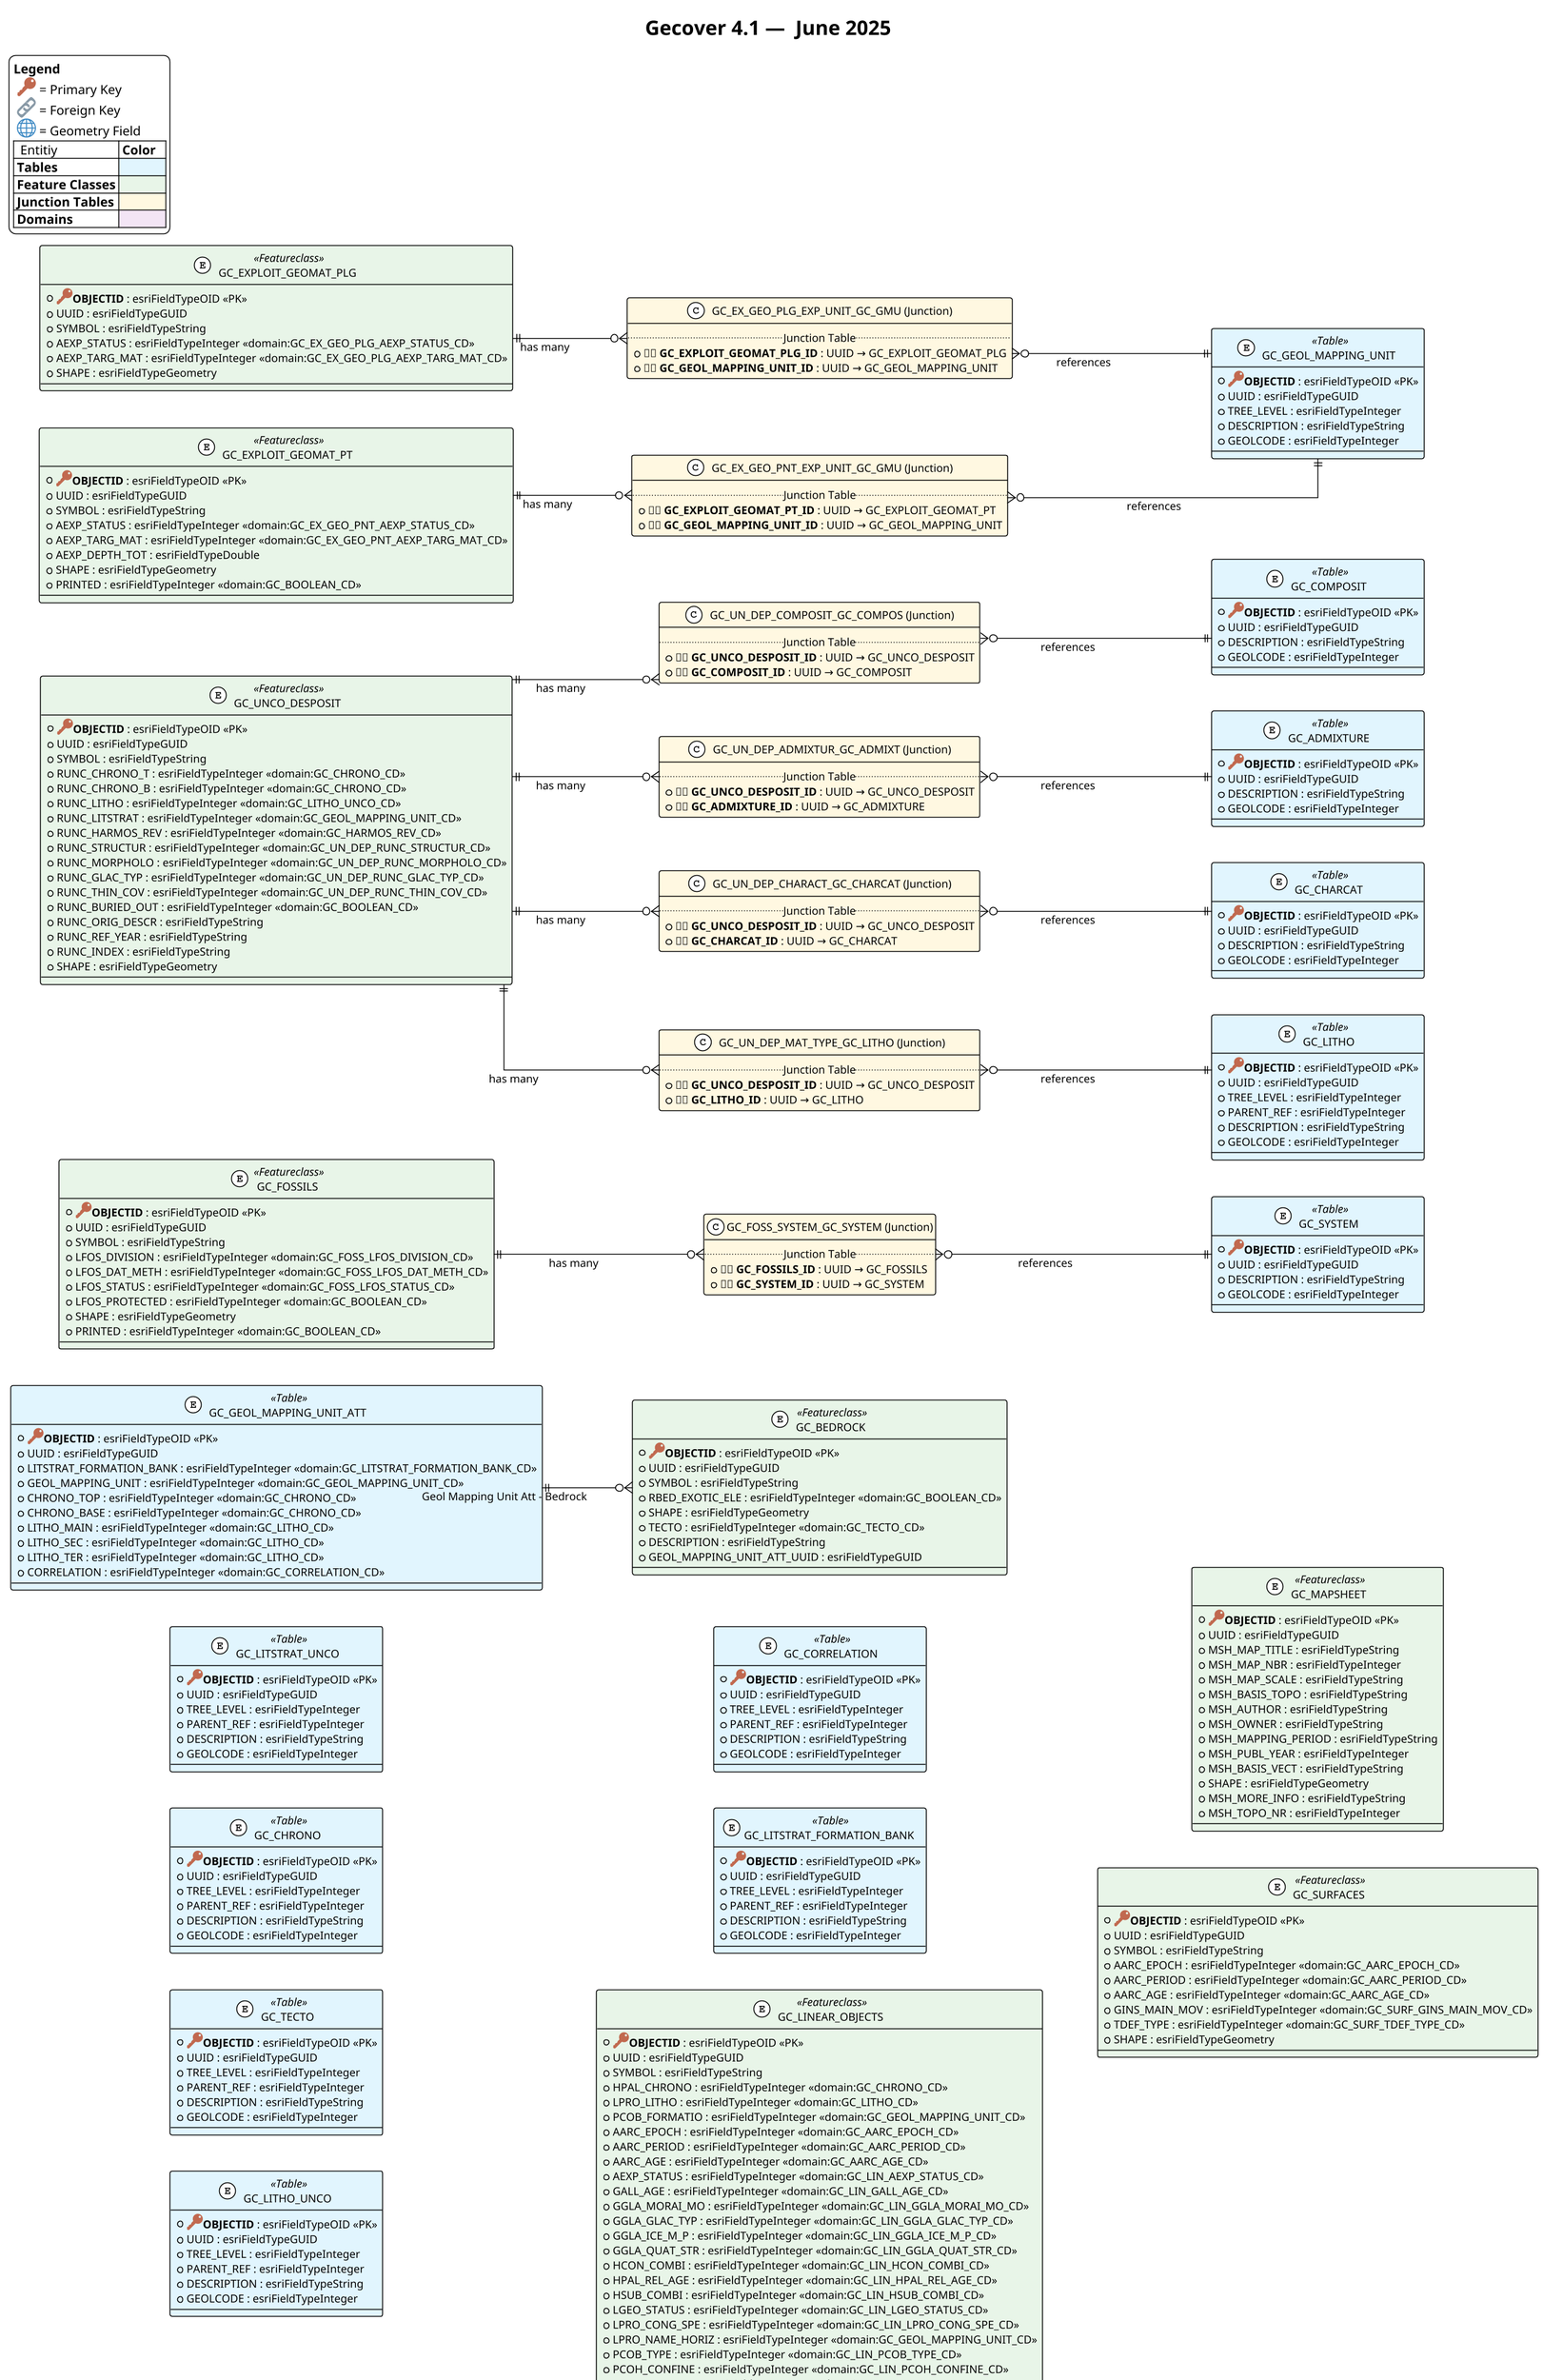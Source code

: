 @startuml
!theme plain
skinparam pageWidth 420mm
skinparam pageHeight 297mm
skinparam dpi 150
left to right direction
skinparam linetype ortho
skinparam nodesep 40
skinparam ranksep 60
skinparam minClassWidth 100
skinparam linetype ortho
skinparam backgroundcolor white
skinparam defaultFontSize 12
skinparam defaultFontName "Sans-Serif"

title Gecover 4.1 —  June 2025

skinparam class {
    BackgroundColor #FFFFCC
    BorderColor Black
    ArrowColor Black
}


skinparam legend {
backgroundColor  # GhostWhite
 entrySeparator  # GhostWhite
}
legend top left
 **Legend**
  <:key:> = Primary Key
  <:link:> = Foreign Key
  <:globe_with_meridians:> = Geometry Field
|  Entitiy  |= Color   |
|= Tables |<#E1F5FE>  |
|= Feature Classes |<#E8F5E8>  |
|= Junction Tables |<#FFF8E1>  |
|= Domains |<#F3E5F5>  |
endlegend

entity "GC_LITSTRAT_UNCO " as GC_LITSTRAT_UNCO <<Table>> #E1F5FE {
  + {field} <:key:><b>OBJECTID</b> : esriFieldTypeOID <<PK>>
  + UUID : esriFieldTypeGUID
  + TREE_LEVEL : esriFieldTypeInteger
  + PARENT_REF : esriFieldTypeInteger
  + DESCRIPTION : esriFieldTypeString
  + GEOLCODE : esriFieldTypeInteger
}

entity "GC_GEOL_MAPPING_UNIT_ATT " as GC_GEOL_MAPPING_UNIT_ATT <<Table>> #E1F5FE {
  + {field} <:key:><b>OBJECTID</b> : esriFieldTypeOID <<PK>>
  + UUID : esriFieldTypeGUID
  + LITSTRAT_FORMATION_BANK : esriFieldTypeInteger <<domain:GC_LITSTRAT_FORMATION_BANK_CD>>
  + GEOL_MAPPING_UNIT : esriFieldTypeInteger <<domain:GC_GEOL_MAPPING_UNIT_CD>>
  + CHRONO_TOP : esriFieldTypeInteger <<domain:GC_CHRONO_CD>>
  + CHRONO_BASE : esriFieldTypeInteger <<domain:GC_CHRONO_CD>>
  + LITHO_MAIN : esriFieldTypeInteger <<domain:GC_LITHO_CD>>
  + LITHO_SEC : esriFieldTypeInteger <<domain:GC_LITHO_CD>>
  + LITHO_TER : esriFieldTypeInteger <<domain:GC_LITHO_CD>>
  + CORRELATION : esriFieldTypeInteger <<domain:GC_CORRELATION_CD>>
}

entity "GC_SYSTEM " as GC_SYSTEM <<Table>> #E1F5FE {
  + {field} <:key:><b>OBJECTID</b> : esriFieldTypeOID <<PK>>
  + UUID : esriFieldTypeGUID
  + DESCRIPTION : esriFieldTypeString
  + GEOLCODE : esriFieldTypeInteger
}

entity "GC_COMPOSIT " as GC_COMPOSIT <<Table>> #E1F5FE {
  + {field} <:key:><b>OBJECTID</b> : esriFieldTypeOID <<PK>>
  + UUID : esriFieldTypeGUID
  + DESCRIPTION : esriFieldTypeString
  + GEOLCODE : esriFieldTypeInteger
}

entity "GC_ADMIXTURE " as GC_ADMIXTURE <<Table>> #E1F5FE {
  + {field} <:key:><b>OBJECTID</b> : esriFieldTypeOID <<PK>>
  + UUID : esriFieldTypeGUID
  + DESCRIPTION : esriFieldTypeString
  + GEOLCODE : esriFieldTypeInteger
}

entity "GC_CHARCAT " as GC_CHARCAT <<Table>> #E1F5FE {
  + {field} <:key:><b>OBJECTID</b> : esriFieldTypeOID <<PK>>
  + UUID : esriFieldTypeGUID
  + DESCRIPTION : esriFieldTypeString
  + GEOLCODE : esriFieldTypeInteger
}

entity "GC_CHRONO " as GC_CHRONO <<Table>> #E1F5FE {
  + {field} <:key:><b>OBJECTID</b> : esriFieldTypeOID <<PK>>
  + UUID : esriFieldTypeGUID
  + TREE_LEVEL : esriFieldTypeInteger
  + PARENT_REF : esriFieldTypeInteger
  + DESCRIPTION : esriFieldTypeString
  + GEOLCODE : esriFieldTypeInteger
}

entity "GC_LITHO " as GC_LITHO <<Table>> #E1F5FE {
  + {field} <:key:><b>OBJECTID</b> : esriFieldTypeOID <<PK>>
  + UUID : esriFieldTypeGUID
  + TREE_LEVEL : esriFieldTypeInteger
  + PARENT_REF : esriFieldTypeInteger
  + DESCRIPTION : esriFieldTypeString
  + GEOLCODE : esriFieldTypeInteger
}

entity "GC_GEOL_MAPPING_UNIT " as GC_GEOL_MAPPING_UNIT <<Table>> #E1F5FE {
  + {field} <:key:><b>OBJECTID</b> : esriFieldTypeOID <<PK>>
  + UUID : esriFieldTypeGUID
  + TREE_LEVEL : esriFieldTypeInteger
  + DESCRIPTION : esriFieldTypeString
  + GEOLCODE : esriFieldTypeInteger
}

entity "GC_TECTO " as GC_TECTO <<Table>> #E1F5FE {
  + {field} <:key:><b>OBJECTID</b> : esriFieldTypeOID <<PK>>
  + UUID : esriFieldTypeGUID
  + TREE_LEVEL : esriFieldTypeInteger
  + PARENT_REF : esriFieldTypeInteger
  + DESCRIPTION : esriFieldTypeString
  + GEOLCODE : esriFieldTypeInteger
}

entity "GC_LITHO_UNCO " as GC_LITHO_UNCO <<Table>> #E1F5FE {
  + {field} <:key:><b>OBJECTID</b> : esriFieldTypeOID <<PK>>
  + UUID : esriFieldTypeGUID
  + TREE_LEVEL : esriFieldTypeInteger
  + PARENT_REF : esriFieldTypeInteger
  + DESCRIPTION : esriFieldTypeString
  + GEOLCODE : esriFieldTypeInteger
}

entity "GC_CORRELATION " as GC_CORRELATION <<Table>> #E1F5FE {
  + {field} <:key:><b>OBJECTID</b> : esriFieldTypeOID <<PK>>
  + UUID : esriFieldTypeGUID
  + TREE_LEVEL : esriFieldTypeInteger
  + PARENT_REF : esriFieldTypeInteger
  + DESCRIPTION : esriFieldTypeString
  + GEOLCODE : esriFieldTypeInteger
}

entity "GC_LITSTRAT_FORMATION_BANK " as GC_LITSTRAT_FORMATION_BANK <<Table>> #E1F5FE {
  + {field} <:key:><b>OBJECTID</b> : esriFieldTypeOID <<PK>>
  + UUID : esriFieldTypeGUID
  + TREE_LEVEL : esriFieldTypeInteger
  + PARENT_REF : esriFieldTypeInteger
  + DESCRIPTION : esriFieldTypeString
  + GEOLCODE : esriFieldTypeInteger
}

entity "GC_BEDROCK " as GC_BEDROCK <<Featureclass>> #E8F5E8   {
  + {field} <:key:><b>OBJECTID</b> : esriFieldTypeOID <<PK>>
  + UUID : esriFieldTypeGUID
  + SYMBOL : esriFieldTypeString
  + RBED_EXOTIC_ELE : esriFieldTypeInteger <<domain:GC_BOOLEAN_CD>>
  + SHAPE : esriFieldTypeGeometry
  + TECTO : esriFieldTypeInteger <<domain:GC_TECTO_CD>>
  + DESCRIPTION : esriFieldTypeString
  + GEOL_MAPPING_UNIT_ATT_UUID : esriFieldTypeGUID
}

entity "GC_LINEAR_OBJECTS " as GC_LINEAR_OBJECTS <<Featureclass>> #E8F5E8   {
  + {field} <:key:><b>OBJECTID</b> : esriFieldTypeOID <<PK>>
  + UUID : esriFieldTypeGUID
  + SYMBOL : esriFieldTypeString
  + HPAL_CHRONO : esriFieldTypeInteger <<domain:GC_CHRONO_CD>>
  + LPRO_LITHO : esriFieldTypeInteger <<domain:GC_LITHO_CD>>
  + PCOB_FORMATIO : esriFieldTypeInteger <<domain:GC_GEOL_MAPPING_UNIT_CD>>
  + AARC_EPOCH : esriFieldTypeInteger <<domain:GC_AARC_EPOCH_CD>>
  + AARC_PERIOD : esriFieldTypeInteger <<domain:GC_AARC_PERIOD_CD>>
  + AARC_AGE : esriFieldTypeInteger <<domain:GC_AARC_AGE_CD>>
  + AEXP_STATUS : esriFieldTypeInteger <<domain:GC_LIN_AEXP_STATUS_CD>>
  + GALL_AGE : esriFieldTypeInteger <<domain:GC_LIN_GALL_AGE_CD>>
  + GGLA_MORAI_MO : esriFieldTypeInteger <<domain:GC_LIN_GGLA_MORAI_MO_CD>>
  + GGLA_GLAC_TYP : esriFieldTypeInteger <<domain:GC_LIN_GGLA_GLAC_TYP_CD>>
  + GGLA_ICE_M_P : esriFieldTypeInteger <<domain:GC_LIN_GGLA_ICE_M_P_CD>>
  + GGLA_QUAT_STR : esriFieldTypeInteger <<domain:GC_LIN_GGLA_QUAT_STR_CD>>
  + HCON_COMBI : esriFieldTypeInteger <<domain:GC_LIN_HCON_COMBI_CD>>
  + HPAL_REL_AGE : esriFieldTypeInteger <<domain:GC_LIN_HPAL_REL_AGE_CD>>
  + HSUB_COMBI : esriFieldTypeInteger <<domain:GC_LIN_HSUB_COMBI_CD>>
  + LGEO_STATUS : esriFieldTypeInteger <<domain:GC_LIN_LGEO_STATUS_CD>>
  + LPRO_CONG_SPE : esriFieldTypeInteger <<domain:GC_LIN_LPRO_CONG_SPE_CD>>
  + LPRO_NAME_HORIZ : esriFieldTypeInteger <<domain:GC_GEOL_MAPPING_UNIT_CD>>
  + PCOB_TYPE : esriFieldTypeInteger <<domain:GC_LIN_PCOB_TYPE_CD>>
  + PCOH_CONFINE : esriFieldTypeInteger <<domain:GC_LIN_PCOH_CONFINE_CD>>
  + PCOH_WA_TABLE : esriFieldTypeInteger <<domain:GC_LIN_PCOH_WA_TABLE_CD>>
  + TTEC_FAULT_MO : esriFieldTypeInteger <<domain:GC_LIN_TTEC_FAULT_MO_CD>>
  + TTEC_VERTI_MO : esriFieldTypeInteger <<domain:GC_LIN_TTEC_VERTI_MO_CD>>
  + TTEC_HORIZ_MO : esriFieldTypeInteger <<domain:GC_LIN_TTEC_HORIZ_MO_CD>>
  + TTEC_STATUS : esriFieldTypeInteger <<domain:GC_LIN_TTEC_STATUS_CD>>
  + TTEC_META_STA : esriFieldTypeInteger <<domain:GC_LIN_TTEC_META_STA_CD>>
  + GGLA_REF_YEAR : esriFieldTypeInteger
  + GGLA_SOURCE : esriFieldTypeString
  + HPAL_REF_YEAR : esriFieldTypeInteger
  + HPAL_SOURCE : esriFieldTypeString
  + LPRO_ORIG_DESCR : esriFieldTypeString
  + LMIN_CHEMISTRY : esriFieldTypeString
  + PCOB_ALTITUDE : esriFieldTypeDouble
  + PCOH_ALTITUDE : esriFieldTypeDouble
  + TTEC_NAME : esriFieldTypeString
  + SHAPE : esriFieldTypeGeometry
  + PRINTED : esriFieldTypeInteger <<domain:GC_BOOLEAN_CD>>
  + TTEC_LIM_TYP : esriFieldTypeInteger <<domain:GC_LIN_TTEC_LIM_TYP>>
  + TTEC_HIERA : esriFieldTypeInteger <<domain:GC_LIN_TTEC_HIERA_CD>>
}

entity "GC_EXPLOIT_GEOMAT_PT " as GC_EXPLOIT_GEOMAT_PT <<Featureclass>> #E8F5E8   {
  + {field} <:key:><b>OBJECTID</b> : esriFieldTypeOID <<PK>>
  + UUID : esriFieldTypeGUID
  + SYMBOL : esriFieldTypeString
  + AEXP_STATUS : esriFieldTypeInteger <<domain:GC_EX_GEO_PNT_AEXP_STATUS_CD>>
  + AEXP_TARG_MAT : esriFieldTypeInteger <<domain:GC_EX_GEO_PNT_AEXP_TARG_MAT_CD>>
  + AEXP_DEPTH_TOT : esriFieldTypeDouble
  + SHAPE : esriFieldTypeGeometry
  + PRINTED : esriFieldTypeInteger <<domain:GC_BOOLEAN_CD>>
}

entity "GC_EXPLOIT_GEOMAT_PLG " as GC_EXPLOIT_GEOMAT_PLG <<Featureclass>> #E8F5E8   {
  + {field} <:key:><b>OBJECTID</b> : esriFieldTypeOID <<PK>>
  + UUID : esriFieldTypeGUID
  + SYMBOL : esriFieldTypeString
  + AEXP_STATUS : esriFieldTypeInteger <<domain:GC_EX_GEO_PLG_AEXP_STATUS_CD>>
  + AEXP_TARG_MAT : esriFieldTypeInteger <<domain:GC_EX_GEO_PLG_AEXP_TARG_MAT_CD>>
  + SHAPE : esriFieldTypeGeometry
}

entity "GC_POINT_OBJECTS " as GC_POINT_OBJECTS <<Featureclass>> #E8F5E8   {
  + {field} <:key:><b>OBJECTID</b> : esriFieldTypeOID <<PK>>
  + UUID : esriFieldTypeGUID
  + SYMBOL : esriFieldTypeString
  + RUNC_MAT_TYPE : esriFieldTypeInteger <<domain:GC_LITHO_CD>>
  + ABOR_FM_A : esriFieldTypeInteger <<domain:GC_GEOL_MAPPING_UNIT_CD>>
  + ABOR_FM_B : esriFieldTypeInteger <<domain:GC_GEOL_MAPPING_UNIT_CD>>
  + PSLO_FORMATIO : esriFieldTypeInteger <<domain:GC_GEOL_MAPPING_UNIT_CD>>
  + AARC_EPOCH : esriFieldTypeInteger <<domain:GC_AARC_EPOCH_CD>>
  + AARC_PERIOD : esriFieldTypeInteger <<domain:GC_AARC_PERIOD_CD>>
  + AARC_AGE : esriFieldTypeInteger <<domain:GC_AARC_AGE_CD>>
  + AARC_TYPE : esriFieldTypeInteger <<domain:GC_PNT_AARC_TYPE_CD>>
  + ABOR_MAIN_TAR : esriFieldTypeInteger <<domain:GC_PNT_ABOR_MAIN_TAR_CD>>
  + ABOR_TARG_MAT : esriFieldTypeInteger <<domain:GC_PNT_ABOR_TARG_MAT_CD>>
  + ABOR_D_C_UNDERG : esriFieldTypeInteger <<domain:GC_BOOLEAN_CD>>
  + GKAR_ICE_CAVE : esriFieldTypeInteger <<domain:GC_BOOLEAN_CD>>
  + HCON_STATUS : esriFieldTypeInteger <<domain:GC_PNT_HCON_STATUS_CD>>
  + HCON_EPOCH : esriFieldTypeInteger <<domain:GC_PNT_HCON_EPOCH_CD>>
  + HSUR_STATUS : esriFieldTypeInteger <<domain:GC_PNT_HSUR_STATUS_CD>>
  + HSUR_FLOW_CON : esriFieldTypeInteger <<domain:GC_PNT_HSUR_FLOW_CON_CD>>
  + HSUR_TYPE : esriFieldTypeInteger <<domain:GC_PNT_HSUR_TYPE_CD>>
  + HSUR_DIS_LOCA : esriFieldTypeInteger <<domain:GC_PNT_HSUR_DIS_LOCA_CD>>
  + HSUR_COMBI : esriFieldTypeInteger <<domain:GC_PNT_HSUR_COMBI_CD>>
  + LANO_TYPE : esriFieldTypeInteger <<domain:GC_PNT_LANO_TYPE_CD>>
  + LRES_STATUS : esriFieldTypeInteger <<domain:GC_PNT_LRES_STATUS_CD>>
  + LRES_MATERIAL : esriFieldTypeInteger <<domain:GC_PNT_LRES_MATERIAL_CD>>
  + LTYP_STRATI : esriFieldTypeInteger <<domain:GC_PNT_LTYP_STRATI_CD>>
  + LTYP_ACCESSIBIL : esriFieldTypeInteger <<domain:GC_BOOLEAN_CD>>
  + LTYP_PROTECTED : esriFieldTypeInteger <<domain:GC_BOOLEAN_CD>>
  + MFOL_FOLD_TYP : esriFieldTypeInteger <<domain:GC_PNT_MFOL_FOLD_TYP_CD>>
  + MFOL_PHASE : esriFieldTypeInteger <<domain:GC_PNT_MFOL_PHASE_CD>>
  + MPLA_POLARITY : esriFieldTypeInteger <<domain:GC_PNT_MPLA_POLARITY_CD>>
  + MPLA_PHASE : esriFieldTypeInteger <<domain:GC_PNT_MPLA_PHASE_CD>>
  + MPLA_OB_DIP_SLO : esriFieldTypeInteger <<domain:GC_BOOLEAN_CD>>
  + PSLO_TYPE : esriFieldTypeInteger <<domain:GC_PNT_PSLO_TYPE_CD>>
  + RUNC_STATUS : esriFieldTypeInteger <<domain:GC_PNT_RUNC_STATUS_CD>>
  + RUNC_ROCK_TYP : esriFieldTypeInteger <<domain:GC_PNT_RUNC_ROCK_TYP_CD>>
  + RUNC_ROCK_SPE : esriFieldTypeInteger <<domain:GC_GEOL_MAPPING_UNIT_CD>>
  + RUNC_PROTECTED : esriFieldTypeInteger <<domain:GC_BOOLEAN_CD>>
  + TDEF_FOLD_TYP : esriFieldTypeInteger <<domain:GC_PNT_TDEF_FOLD_TYP_CD>>
  + TDEF_FOLD_FOR : esriFieldTypeInteger <<domain:GC_PNT_TDEF_FOLD_FOR_CD>>
  + ABOR_DEPTH_BEDR : esriFieldTypeDouble
  + ABOR_DEPTH_TOT : esriFieldTypeDouble
  + ABOR_DEPTH_FM_A : esriFieldTypeDouble
  + ABOR_DEPTH_FM_B : esriFieldTypeDouble
  + ABOR_DEPTH_WT : esriFieldTypeDouble
  + AZIMUTH : esriFieldTypeInteger
  + DIP : esriFieldTypeInteger
  + ABOR_REF_NUMBER : esriFieldTypeInteger
  + HCON_DEPTH : esriFieldTypeDouble
  + HCON_DEPTH_WT : esriFieldTypeDouble
  + HCON_MEA_PERIOD : esriFieldTypeString
  + HSUR_TEMP : esriFieldTypeInteger
  + HSUR_CHEMISTRY : esriFieldTypeString
  + LRES_CHEMISTRY : esriFieldTypeString
  + LTYP_NAME : esriFieldTypeString
  + MFOL_PHASE_REF : esriFieldTypeString
  + MPLA_PHASE_REF : esriFieldTypeString
  + PMOD_HEIGHT : esriFieldTypeDouble
  + PMOD_MEA_PERIOD : esriFieldTypeString
  + RUNC_ORIG_DESCR : esriFieldTypeString
  + LMIS_ORIG_ID : esriFieldTypeString
  + SHAPE : esriFieldTypeGeometry
  + PRINTED : esriFieldTypeInteger <<domain:GC_BOOLEAN_CD>>
  + ABOR_LITHO : esriFieldTypeInteger <<domain:GC_LITHO_CD>>
}

entity "GC_UNCO_DESPOSIT " as GC_UNCO_DESPOSIT <<Featureclass>> #E8F5E8   {
  + {field} <:key:><b>OBJECTID</b> : esriFieldTypeOID <<PK>>
  + UUID : esriFieldTypeGUID
  + SYMBOL : esriFieldTypeString
  + RUNC_CHRONO_T : esriFieldTypeInteger <<domain:GC_CHRONO_CD>>
  + RUNC_CHRONO_B : esriFieldTypeInteger <<domain:GC_CHRONO_CD>>
  + RUNC_LITHO : esriFieldTypeInteger <<domain:GC_LITHO_UNCO_CD>>
  + RUNC_LITSTRAT : esriFieldTypeInteger <<domain:GC_GEOL_MAPPING_UNIT_CD>>
  + RUNC_HARMOS_REV : esriFieldTypeInteger <<domain:GC_HARMOS_REV_CD>>
  + RUNC_STRUCTUR : esriFieldTypeInteger <<domain:GC_UN_DEP_RUNC_STRUCTUR_CD>>
  + RUNC_MORPHOLO : esriFieldTypeInteger <<domain:GC_UN_DEP_RUNC_MORPHOLO_CD>>
  + RUNC_GLAC_TYP : esriFieldTypeInteger <<domain:GC_UN_DEP_RUNC_GLAC_TYP_CD>>
  + RUNC_THIN_COV : esriFieldTypeInteger <<domain:GC_UN_DEP_RUNC_THIN_COV_CD>>
  + RUNC_BURIED_OUT : esriFieldTypeInteger <<domain:GC_BOOLEAN_CD>>
  + RUNC_ORIG_DESCR : esriFieldTypeString
  + RUNC_REF_YEAR : esriFieldTypeString
  + RUNC_INDEX : esriFieldTypeString
  + SHAPE : esriFieldTypeGeometry
}

entity "GC_MAPSHEET " as GC_MAPSHEET <<Featureclass>> #E8F5E8   {
  + {field} <:key:><b>OBJECTID</b> : esriFieldTypeOID <<PK>>
  + UUID : esriFieldTypeGUID
  + MSH_MAP_TITLE : esriFieldTypeString
  + MSH_MAP_NBR : esriFieldTypeInteger
  + MSH_MAP_SCALE : esriFieldTypeString
  + MSH_BASIS_TOPO : esriFieldTypeString
  + MSH_AUTHOR : esriFieldTypeString
  + MSH_OWNER : esriFieldTypeString
  + MSH_MAPPING_PERIOD : esriFieldTypeString
  + MSH_PUBL_YEAR : esriFieldTypeInteger
  + MSH_BASIS_VECT : esriFieldTypeString
  + SHAPE : esriFieldTypeGeometry
  + MSH_MORE_INFO : esriFieldTypeString
  + MSH_TOPO_NR : esriFieldTypeInteger
}

entity "GC_SURFACES " as GC_SURFACES <<Featureclass>> #E8F5E8   {
  + {field} <:key:><b>OBJECTID</b> : esriFieldTypeOID <<PK>>
  + UUID : esriFieldTypeGUID
  + SYMBOL : esriFieldTypeString
  + AARC_EPOCH : esriFieldTypeInteger <<domain:GC_AARC_EPOCH_CD>>
  + AARC_PERIOD : esriFieldTypeInteger <<domain:GC_AARC_PERIOD_CD>>
  + AARC_AGE : esriFieldTypeInteger <<domain:GC_AARC_AGE_CD>>
  + GINS_MAIN_MOV : esriFieldTypeInteger <<domain:GC_SURF_GINS_MAIN_MOV_CD>>
  + TDEF_TYPE : esriFieldTypeInteger <<domain:GC_SURF_TDEF_TYPE_CD>>
  + SHAPE : esriFieldTypeGeometry
}

entity "GC_FOSSILS " as GC_FOSSILS <<Featureclass>> #E8F5E8   {
  + {field} <:key:><b>OBJECTID</b> : esriFieldTypeOID <<PK>>
  + UUID : esriFieldTypeGUID
  + SYMBOL : esriFieldTypeString
  + LFOS_DIVISION : esriFieldTypeInteger <<domain:GC_FOSS_LFOS_DIVISION_CD>>
  + LFOS_DAT_METH : esriFieldTypeInteger <<domain:GC_FOSS_LFOS_DAT_METH_CD>>
  + LFOS_STATUS : esriFieldTypeInteger <<domain:GC_FOSS_LFOS_STATUS_CD>>
  + LFOS_PROTECTED : esriFieldTypeInteger <<domain:GC_BOOLEAN_CD>>
  + SHAPE : esriFieldTypeGeometry
  + PRINTED : esriFieldTypeInteger <<domain:GC_BOOLEAN_CD>>
}

' Junction Tables for Many-to-Many Relationships
class TOPGIS_GC_GC_FOSS_SYSTEM_GC_SYSTEM_JT as "GC_FOSS_SYSTEM_GC_SYSTEM (Junction)"  #FFF8E1 {
  .. Junction Table ..
  + <b>🔑🔗 GC_FOSSILS_ID</b> : UUID → GC_FOSSILS
  + <b>🔑🔗 GC_SYSTEM_ID</b> : UUID → GC_SYSTEM
}

class TOPGIS_GC_GC_UN_DEP_COMPOSIT_GC_COMPOS_JT as "GC_UN_DEP_COMPOSIT_GC_COMPOS (Junction)"  #FFF8E1 {
  .. Junction Table ..
  + <b>🔑🔗 GC_UNCO_DESPOSIT_ID</b> : UUID → GC_UNCO_DESPOSIT
  + <b>🔑🔗 GC_COMPOSIT_ID</b> : UUID → GC_COMPOSIT
}

class TOPGIS_GC_GC_UN_DEP_ADMIXTUR_GC_ADMIXT_JT as "GC_UN_DEP_ADMIXTUR_GC_ADMIXT (Junction)"  #FFF8E1 {
  .. Junction Table ..
  + <b>🔑🔗 GC_UNCO_DESPOSIT_ID</b> : UUID → GC_UNCO_DESPOSIT
  + <b>🔑🔗 GC_ADMIXTURE_ID</b> : UUID → GC_ADMIXTURE
}

class TOPGIS_GC_GC_UN_DEP_CHARACT_GC_CHARCAT_JT as "GC_UN_DEP_CHARACT_GC_CHARCAT (Junction)"  #FFF8E1 {
  .. Junction Table ..
  + <b>🔑🔗 GC_UNCO_DESPOSIT_ID</b> : UUID → GC_UNCO_DESPOSIT
  + <b>🔑🔗 GC_CHARCAT_ID</b> : UUID → GC_CHARCAT
}

class TOPGIS_GC_GC_UN_DEP_MAT_TYPE_GC_LITHO_JT as "GC_UN_DEP_MAT_TYPE_GC_LITHO (Junction)"  #FFF8E1 {
  .. Junction Table ..
  + <b>🔑🔗 GC_UNCO_DESPOSIT_ID</b> : UUID → GC_UNCO_DESPOSIT
  + <b>🔑🔗 GC_LITHO_ID</b> : UUID → GC_LITHO
}

class TOPGIS_GC_GC_EX_GEO_PLG_EXP_UNIT_GC_GMU_JT as "GC_EX_GEO_PLG_EXP_UNIT_GC_GMU (Junction)"  #FFF8E1 {
  .. Junction Table ..
  + <b>🔑🔗 GC_EXPLOIT_GEOMAT_PLG_ID</b> : UUID → GC_EXPLOIT_GEOMAT_PLG
  + <b>🔑🔗 GC_GEOL_MAPPING_UNIT_ID</b> : UUID → GC_GEOL_MAPPING_UNIT
}

class TOPGIS_GC_GC_EX_GEO_PNT_EXP_UNIT_GC_GMU_JT as "GC_EX_GEO_PNT_EXP_UNIT_GC_GMU (Junction)"  #FFF8E1 {
  .. Junction Table ..
  + <b>🔑🔗 GC_EXPLOIT_GEOMAT_PT_ID</b> : UUID → GC_EXPLOIT_GEOMAT_PT
  + <b>🔑🔗 GC_GEOL_MAPPING_UNIT_ID</b> : UUID → GC_GEOL_MAPPING_UNIT
}

' Relationships
GC_FOSSILS ||--o{ TOPGIS_GC_GC_FOSS_SYSTEM_GC_SYSTEM_JT : "has many"
TOPGIS_GC_GC_FOSS_SYSTEM_GC_SYSTEM_JT }o--|| GC_SYSTEM : "references"
GC_UNCO_DESPOSIT ||--o{ TOPGIS_GC_GC_UN_DEP_COMPOSIT_GC_COMPOS_JT : "has many"
TOPGIS_GC_GC_UN_DEP_COMPOSIT_GC_COMPOS_JT }o--|| GC_COMPOSIT : "references"
GC_UNCO_DESPOSIT ||--o{ TOPGIS_GC_GC_UN_DEP_ADMIXTUR_GC_ADMIXT_JT : "has many"
TOPGIS_GC_GC_UN_DEP_ADMIXTUR_GC_ADMIXT_JT }o--|| GC_ADMIXTURE : "references"
GC_UNCO_DESPOSIT ||--o{ TOPGIS_GC_GC_UN_DEP_CHARACT_GC_CHARCAT_JT : "has many"
TOPGIS_GC_GC_UN_DEP_CHARACT_GC_CHARCAT_JT }o--|| GC_CHARCAT : "references"
GC_UNCO_DESPOSIT ||--o{ TOPGIS_GC_GC_UN_DEP_MAT_TYPE_GC_LITHO_JT : "has many"
TOPGIS_GC_GC_UN_DEP_MAT_TYPE_GC_LITHO_JT }o--|| GC_LITHO : "references"
GC_EXPLOIT_GEOMAT_PLG ||--o{ TOPGIS_GC_GC_EX_GEO_PLG_EXP_UNIT_GC_GMU_JT : "has many"
TOPGIS_GC_GC_EX_GEO_PLG_EXP_UNIT_GC_GMU_JT }o--|| GC_GEOL_MAPPING_UNIT : "references"
GC_EXPLOIT_GEOMAT_PT ||--o{ TOPGIS_GC_GC_EX_GEO_PNT_EXP_UNIT_GC_GMU_JT : "has many"
TOPGIS_GC_GC_EX_GEO_PNT_EXP_UNIT_GC_GMU_JT }o--|| GC_GEOL_MAPPING_UNIT : "references"

GC_GEOL_MAPPING_UNIT_ATT ||--o{ GC_BEDROCK : "Geol Mapping Unit Att - Bedrock"

@enduml